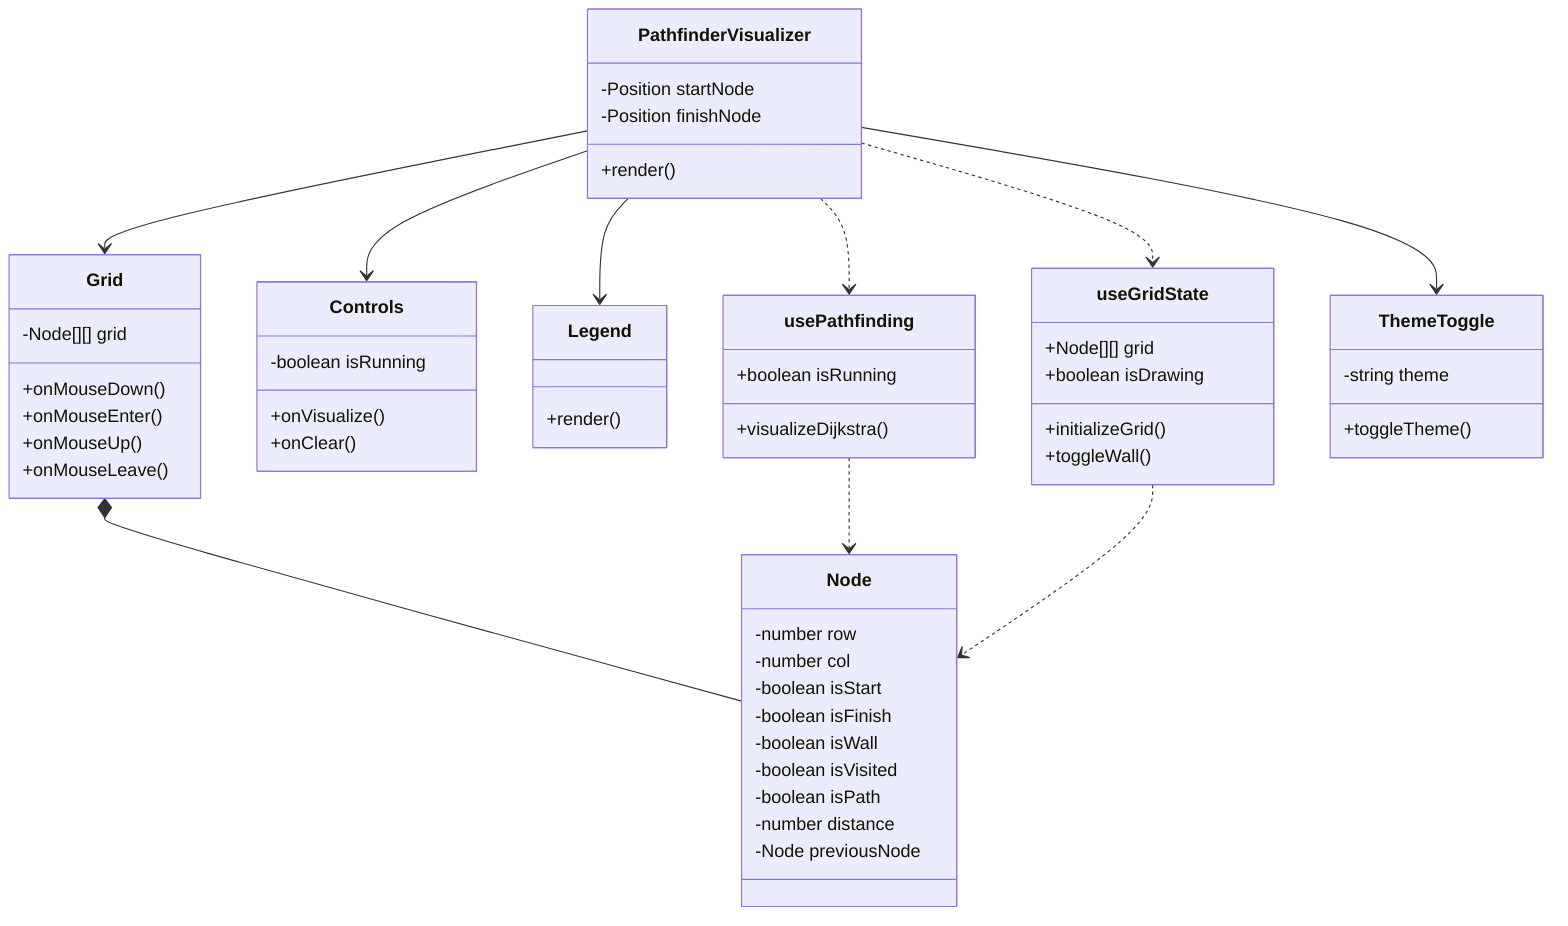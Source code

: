 classDiagram
    class PathfinderVisualizer {
        -Position startNode
        -Position finishNode
        +render()
    }

    class Grid {
        -Node[][] grid
        +onMouseDown()
        +onMouseEnter()
        +onMouseUp()
        +onMouseLeave()
    }

    class Node {
        -number row
        -number col
        -boolean isStart
        -boolean isFinish
        -boolean isWall
        -boolean isVisited
        -boolean isPath
        -number distance
        -Node previousNode
    }

    class Controls {
        +onVisualize()
        +onClear()
        -boolean isRunning
    }

    class Legend {
        +render()
    }

    class useGridState {
        +Node[][] grid
        +boolean isDrawing
        +initializeGrid()
        +toggleWall()
    }

    class usePathfinding {
        +boolean isRunning
        +visualizeDijkstra()
    }

    class ThemeToggle {
        -string theme
        +toggleTheme()
    }

    PathfinderVisualizer --> Grid
    PathfinderVisualizer --> Controls
    PathfinderVisualizer --> Legend
    PathfinderVisualizer --> ThemeToggle
    PathfinderVisualizer ..> useGridState
    PathfinderVisualizer ..> usePathfinding
    Grid *-- Node
    usePathfinding ..> Node
    useGridState ..> Node